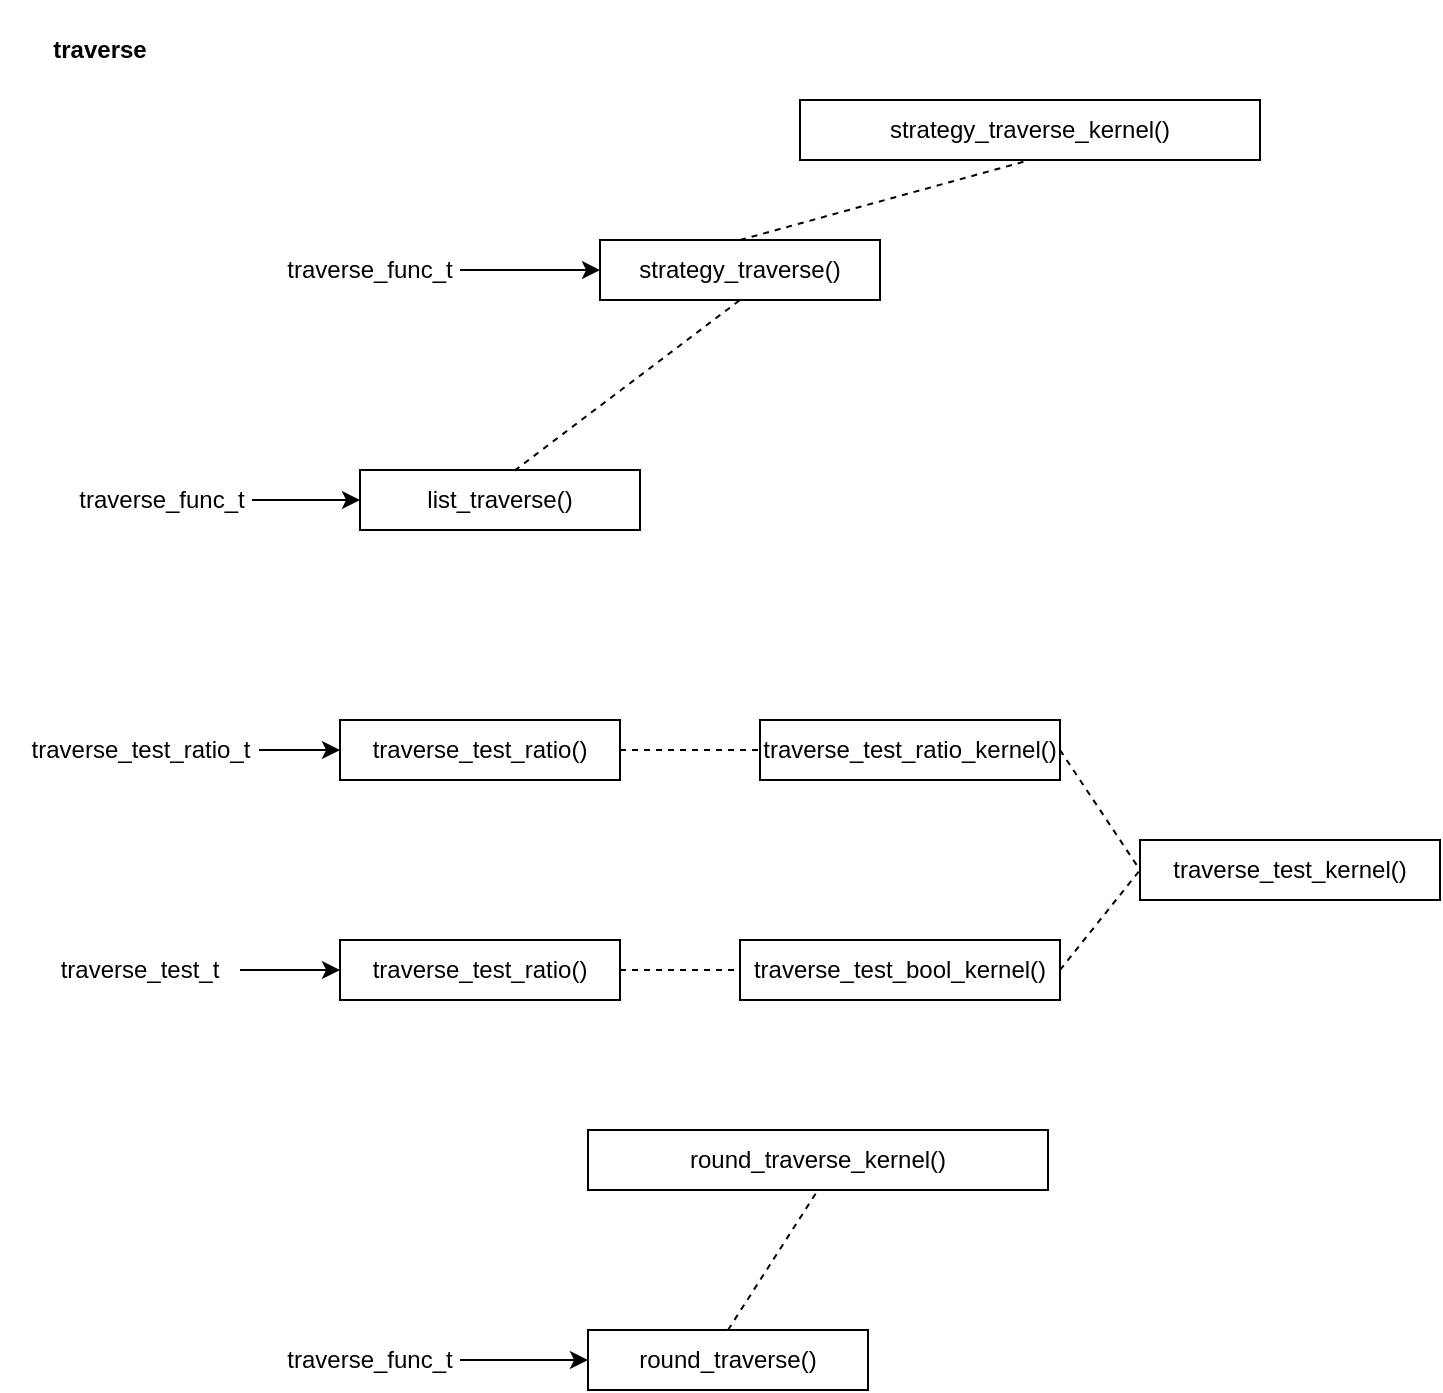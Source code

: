 <mxfile version="13.1.14" type="github">
  <diagram id="VWjbHAvk82t74OLdqyVX" name="Page-1">
    <mxGraphModel dx="1422" dy="762" grid="1" gridSize="10" guides="1" tooltips="1" connect="1" arrows="1" fold="1" page="1" pageScale="1" pageWidth="827" pageHeight="1169" math="0" shadow="0">
      <root>
        <mxCell id="0" />
        <mxCell id="1" parent="0" />
        <mxCell id="FS7d5kPWWU2juKKya9Ju-1" value="&lt;b&gt;traverse&lt;/b&gt;" style="text;html=1;strokeColor=none;fillColor=none;align=center;verticalAlign=middle;whiteSpace=wrap;rounded=0;" parent="1" vertex="1">
          <mxGeometry x="20" y="20" width="100" height="50" as="geometry" />
        </mxCell>
        <mxCell id="FS7d5kPWWU2juKKya9Ju-12" value="traverse_func_t" style="text;html=1;strokeColor=none;fillColor=none;align=center;verticalAlign=middle;whiteSpace=wrap;rounded=0;" parent="1" vertex="1">
          <mxGeometry x="160" y="145" width="90" height="20" as="geometry" />
        </mxCell>
        <mxCell id="FS7d5kPWWU2juKKya9Ju-15" value="strategy_traverse_kernel()" style="rounded=0;whiteSpace=wrap;html=1;" parent="1" vertex="1">
          <mxGeometry x="420" y="70" width="230" height="30" as="geometry" />
        </mxCell>
        <mxCell id="FS7d5kPWWU2juKKya9Ju-16" value="strategy_traverse()" style="rounded=0;whiteSpace=wrap;html=1;" parent="1" vertex="1">
          <mxGeometry x="320" y="140" width="140" height="30" as="geometry" />
        </mxCell>
        <mxCell id="FS7d5kPWWU2juKKya9Ju-17" value="list_traverse()" style="rounded=0;whiteSpace=wrap;html=1;" parent="1" vertex="1">
          <mxGeometry x="200" y="255" width="140" height="30" as="geometry" />
        </mxCell>
        <mxCell id="FS7d5kPWWU2juKKya9Ju-19" value="" style="endArrow=classic;html=1;exitX=1;exitY=0.5;exitDx=0;exitDy=0;entryX=0;entryY=0.5;entryDx=0;entryDy=0;" parent="1" source="FS7d5kPWWU2juKKya9Ju-12" target="FS7d5kPWWU2juKKya9Ju-16" edge="1">
          <mxGeometry width="50" height="50" relative="1" as="geometry">
            <mxPoint x="-34" y="210" as="sourcePoint" />
            <mxPoint x="16" y="160" as="targetPoint" />
          </mxGeometry>
        </mxCell>
        <mxCell id="FS7d5kPWWU2juKKya9Ju-20" value="traverse_func_t" style="text;html=1;strokeColor=none;fillColor=none;align=center;verticalAlign=middle;whiteSpace=wrap;rounded=0;" parent="1" vertex="1">
          <mxGeometry x="56" y="260" width="90" height="20" as="geometry" />
        </mxCell>
        <mxCell id="FS7d5kPWWU2juKKya9Ju-21" value="" style="endArrow=classic;html=1;exitX=1;exitY=0.5;exitDx=0;exitDy=0;entryX=0;entryY=0.5;entryDx=0;entryDy=0;" parent="1" source="FS7d5kPWWU2juKKya9Ju-20" target="FS7d5kPWWU2juKKya9Ju-17" edge="1">
          <mxGeometry width="50" height="50" relative="1" as="geometry">
            <mxPoint x="186" y="130" as="sourcePoint" />
            <mxPoint x="236" y="80" as="targetPoint" />
          </mxGeometry>
        </mxCell>
        <mxCell id="FS7d5kPWWU2juKKya9Ju-22" value="round_traverse_kernel()" style="rounded=0;whiteSpace=wrap;html=1;" parent="1" vertex="1">
          <mxGeometry x="314" y="585" width="230" height="30" as="geometry" />
        </mxCell>
        <mxCell id="FS7d5kPWWU2juKKya9Ju-23" value="round_traverse()" style="rounded=0;whiteSpace=wrap;html=1;" parent="1" vertex="1">
          <mxGeometry x="314" y="685" width="140" height="30" as="geometry" />
        </mxCell>
        <mxCell id="FS7d5kPWWU2juKKya9Ju-26" value="traverse_func_t" style="text;html=1;strokeColor=none;fillColor=none;align=center;verticalAlign=middle;whiteSpace=wrap;rounded=0;" parent="1" vertex="1">
          <mxGeometry x="160" y="690" width="90" height="20" as="geometry" />
        </mxCell>
        <mxCell id="FS7d5kPWWU2juKKya9Ju-27" value="" style="endArrow=classic;html=1;exitX=1;exitY=0.5;exitDx=0;exitDy=0;entryX=0;entryY=0.5;entryDx=0;entryDy=0;" parent="1" source="FS7d5kPWWU2juKKya9Ju-26" target="FS7d5kPWWU2juKKya9Ju-23" edge="1">
          <mxGeometry width="50" height="50" relative="1" as="geometry">
            <mxPoint x="210" y="745" as="sourcePoint" />
            <mxPoint x="260" y="695" as="targetPoint" />
          </mxGeometry>
        </mxCell>
        <mxCell id="FS7d5kPWWU2juKKya9Ju-30" value="traverse_test_kernel()" style="rounded=0;whiteSpace=wrap;html=1;" parent="1" vertex="1">
          <mxGeometry x="590" y="440" width="150" height="30" as="geometry" />
        </mxCell>
        <mxCell id="FS7d5kPWWU2juKKya9Ju-31" value="traverse_test_ratio_kernel()" style="rounded=0;whiteSpace=wrap;html=1;" parent="1" vertex="1">
          <mxGeometry x="400" y="380" width="150" height="30" as="geometry" />
        </mxCell>
        <mxCell id="FS7d5kPWWU2juKKya9Ju-32" value="traverse_test_bool_kernel()" style="rounded=0;whiteSpace=wrap;html=1;" parent="1" vertex="1">
          <mxGeometry x="390" y="490" width="160" height="30" as="geometry" />
        </mxCell>
        <mxCell id="Zo7FFSdm4HVWrEs2qOny-2" value="" style="endArrow=none;dashed=1;html=1;exitX=0.552;exitY=0.01;exitDx=0;exitDy=0;exitPerimeter=0;entryX=0.5;entryY=1;entryDx=0;entryDy=0;" edge="1" parent="1" source="FS7d5kPWWU2juKKya9Ju-17" target="FS7d5kPWWU2juKKya9Ju-16">
          <mxGeometry width="50" height="50" relative="1" as="geometry">
            <mxPoint x="330" y="250" as="sourcePoint" />
            <mxPoint x="380" y="200" as="targetPoint" />
          </mxGeometry>
        </mxCell>
        <mxCell id="Zo7FFSdm4HVWrEs2qOny-3" value="" style="endArrow=none;dashed=1;html=1;exitX=0.5;exitY=0;exitDx=0;exitDy=0;entryX=0.5;entryY=1;entryDx=0;entryDy=0;" edge="1" parent="1" source="FS7d5kPWWU2juKKya9Ju-16" target="FS7d5kPWWU2juKKya9Ju-15">
          <mxGeometry width="50" height="50" relative="1" as="geometry">
            <mxPoint x="390" y="90" as="sourcePoint" />
            <mxPoint x="440" y="40" as="targetPoint" />
          </mxGeometry>
        </mxCell>
        <mxCell id="Zo7FFSdm4HVWrEs2qOny-4" value="" style="endArrow=none;dashed=1;html=1;exitX=0.5;exitY=0;exitDx=0;exitDy=0;entryX=0.5;entryY=1;entryDx=0;entryDy=0;" edge="1" parent="1" source="FS7d5kPWWU2juKKya9Ju-23" target="FS7d5kPWWU2juKKya9Ju-22">
          <mxGeometry width="50" height="50" relative="1" as="geometry">
            <mxPoint x="180" y="575" as="sourcePoint" />
            <mxPoint x="230" y="525" as="targetPoint" />
          </mxGeometry>
        </mxCell>
        <mxCell id="Zo7FFSdm4HVWrEs2qOny-5" value="" style="endArrow=none;dashed=1;html=1;exitX=1;exitY=0.5;exitDx=0;exitDy=0;entryX=0;entryY=0.5;entryDx=0;entryDy=0;" edge="1" parent="1" source="FS7d5kPWWU2juKKya9Ju-31" target="FS7d5kPWWU2juKKya9Ju-30">
          <mxGeometry width="50" height="50" relative="1" as="geometry">
            <mxPoint x="590" y="430" as="sourcePoint" />
            <mxPoint x="640" y="380" as="targetPoint" />
          </mxGeometry>
        </mxCell>
        <mxCell id="Zo7FFSdm4HVWrEs2qOny-6" value="" style="endArrow=none;dashed=1;html=1;exitX=1;exitY=0.5;exitDx=0;exitDy=0;entryX=0;entryY=0.5;entryDx=0;entryDy=0;" edge="1" parent="1" source="FS7d5kPWWU2juKKya9Ju-32" target="FS7d5kPWWU2juKKya9Ju-30">
          <mxGeometry width="50" height="50" relative="1" as="geometry">
            <mxPoint x="620" y="480" as="sourcePoint" />
            <mxPoint x="670" y="430" as="targetPoint" />
          </mxGeometry>
        </mxCell>
        <mxCell id="Zo7FFSdm4HVWrEs2qOny-7" value="traverse_test_ratio()" style="rounded=0;whiteSpace=wrap;html=1;" vertex="1" parent="1">
          <mxGeometry x="190" y="380" width="140" height="30" as="geometry" />
        </mxCell>
        <mxCell id="Zo7FFSdm4HVWrEs2qOny-8" value="" style="endArrow=none;dashed=1;html=1;exitX=1;exitY=0.5;exitDx=0;exitDy=0;entryX=0;entryY=0.5;entryDx=0;entryDy=0;strokeColor=#000000;shadow=0;" edge="1" parent="1" source="Zo7FFSdm4HVWrEs2qOny-7" target="FS7d5kPWWU2juKKya9Ju-31">
          <mxGeometry width="50" height="50" relative="1" as="geometry">
            <mxPoint x="270" y="420" as="sourcePoint" />
            <mxPoint x="320" y="370" as="targetPoint" />
          </mxGeometry>
        </mxCell>
        <mxCell id="Zo7FFSdm4HVWrEs2qOny-11" style="edgeStyle=orthogonalEdgeStyle;rounded=0;orthogonalLoop=1;jettySize=auto;html=1;entryX=0;entryY=0.5;entryDx=0;entryDy=0;shadow=0;strokeColor=#000000;" edge="1" parent="1" source="Zo7FFSdm4HVWrEs2qOny-10" target="Zo7FFSdm4HVWrEs2qOny-7">
          <mxGeometry relative="1" as="geometry" />
        </mxCell>
        <mxCell id="Zo7FFSdm4HVWrEs2qOny-10" value="traverse_test_ratio_t" style="text;html=1;strokeColor=none;fillColor=none;align=center;verticalAlign=middle;whiteSpace=wrap;rounded=0;" vertex="1" parent="1">
          <mxGeometry x="30.5" y="385" width="119" height="20" as="geometry" />
        </mxCell>
        <mxCell id="Zo7FFSdm4HVWrEs2qOny-12" value="traverse_test_ratio()" style="rounded=0;whiteSpace=wrap;html=1;" vertex="1" parent="1">
          <mxGeometry x="190" y="490" width="140" height="30" as="geometry" />
        </mxCell>
        <mxCell id="Zo7FFSdm4HVWrEs2qOny-13" value="" style="endArrow=none;dashed=1;html=1;shadow=0;strokeColor=#000000;exitX=1;exitY=0.5;exitDx=0;exitDy=0;entryX=0;entryY=0.5;entryDx=0;entryDy=0;" edge="1" parent="1" source="Zo7FFSdm4HVWrEs2qOny-12" target="FS7d5kPWWU2juKKya9Ju-32">
          <mxGeometry width="50" height="50" relative="1" as="geometry">
            <mxPoint x="590" y="440" as="sourcePoint" />
            <mxPoint x="640" y="390" as="targetPoint" />
          </mxGeometry>
        </mxCell>
        <mxCell id="Zo7FFSdm4HVWrEs2qOny-15" style="edgeStyle=orthogonalEdgeStyle;rounded=0;orthogonalLoop=1;jettySize=auto;html=1;entryX=0;entryY=0.5;entryDx=0;entryDy=0;shadow=0;strokeColor=#000000;" edge="1" parent="1" source="Zo7FFSdm4HVWrEs2qOny-14" target="Zo7FFSdm4HVWrEs2qOny-12">
          <mxGeometry relative="1" as="geometry" />
        </mxCell>
        <mxCell id="Zo7FFSdm4HVWrEs2qOny-14" value="traverse_test_t" style="text;html=1;strokeColor=none;fillColor=none;align=center;verticalAlign=middle;whiteSpace=wrap;rounded=0;" vertex="1" parent="1">
          <mxGeometry x="40" y="495" width="100" height="20" as="geometry" />
        </mxCell>
      </root>
    </mxGraphModel>
  </diagram>
</mxfile>
